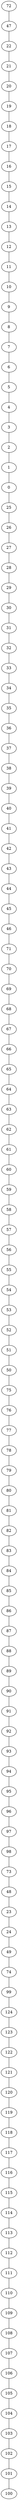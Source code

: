 graph Gmn_Malla_n25_m5_DFS_R {
72;
47;
22;
21;
20;
19;
18;
17;
16;
15;
14;
13;
12;
11;
10;
9;
8;
7;
6;
5;
4;
3;
2;
1;
0;
25;
26;
27;
28;
29;
30;
31;
32;
33;
34;
35;
36;
37;
38;
39;
40;
41;
42;
43;
44;
45;
46;
71;
70;
69;
68;
67;
66;
65;
64;
63;
62;
61;
60;
59;
58;
57;
56;
55;
54;
53;
52;
51;
50;
75;
76;
77;
78;
79;
80;
81;
82;
83;
84;
85;
86;
87;
88;
89;
90;
91;
92;
93;
94;
95;
96;
97;
98;
73;
48;
23;
24;
49;
74;
99;
124;
123;
122;
121;
120;
119;
118;
117;
116;
115;
114;
113;
112;
111;
110;
109;
108;
107;
106;
105;
104;
103;
102;
101;
100;
72 -- 47;
47 -- 22;
22 -- 21;
21 -- 20;
20 -- 19;
19 -- 18;
18 -- 17;
17 -- 16;
16 -- 15;
15 -- 14;
14 -- 13;
13 -- 12;
12 -- 11;
11 -- 10;
10 -- 9;
9 -- 8;
8 -- 7;
7 -- 6;
6 -- 5;
5 -- 4;
4 -- 3;
3 -- 2;
2 -- 1;
1 -- 0;
0 -- 25;
25 -- 26;
26 -- 27;
27 -- 28;
28 -- 29;
29 -- 30;
30 -- 31;
31 -- 32;
32 -- 33;
33 -- 34;
34 -- 35;
35 -- 36;
36 -- 37;
37 -- 38;
38 -- 39;
39 -- 40;
40 -- 41;
41 -- 42;
42 -- 43;
43 -- 44;
44 -- 45;
45 -- 46;
46 -- 71;
71 -- 70;
70 -- 69;
69 -- 68;
68 -- 67;
67 -- 66;
66 -- 65;
65 -- 64;
64 -- 63;
63 -- 62;
62 -- 61;
61 -- 60;
60 -- 59;
59 -- 58;
58 -- 57;
57 -- 56;
56 -- 55;
55 -- 54;
54 -- 53;
53 -- 52;
52 -- 51;
51 -- 50;
50 -- 75;
75 -- 76;
76 -- 77;
77 -- 78;
78 -- 79;
79 -- 80;
80 -- 81;
81 -- 82;
82 -- 83;
83 -- 84;
84 -- 85;
85 -- 86;
86 -- 87;
87 -- 88;
88 -- 89;
89 -- 90;
90 -- 91;
91 -- 92;
92 -- 93;
93 -- 94;
94 -- 95;
95 -- 96;
96 -- 97;
97 -- 98;
98 -- 73;
73 -- 48;
48 -- 23;
23 -- 24;
24 -- 49;
49 -- 74;
74 -- 99;
99 -- 124;
124 -- 123;
123 -- 122;
122 -- 121;
121 -- 120;
120 -- 119;
119 -- 118;
118 -- 117;
117 -- 116;
116 -- 115;
115 -- 114;
114 -- 113;
113 -- 112;
112 -- 111;
111 -- 110;
110 -- 109;
109 -- 108;
108 -- 107;
107 -- 106;
106 -- 105;
105 -- 104;
104 -- 103;
103 -- 102;
102 -- 101;
101 -- 100;
}